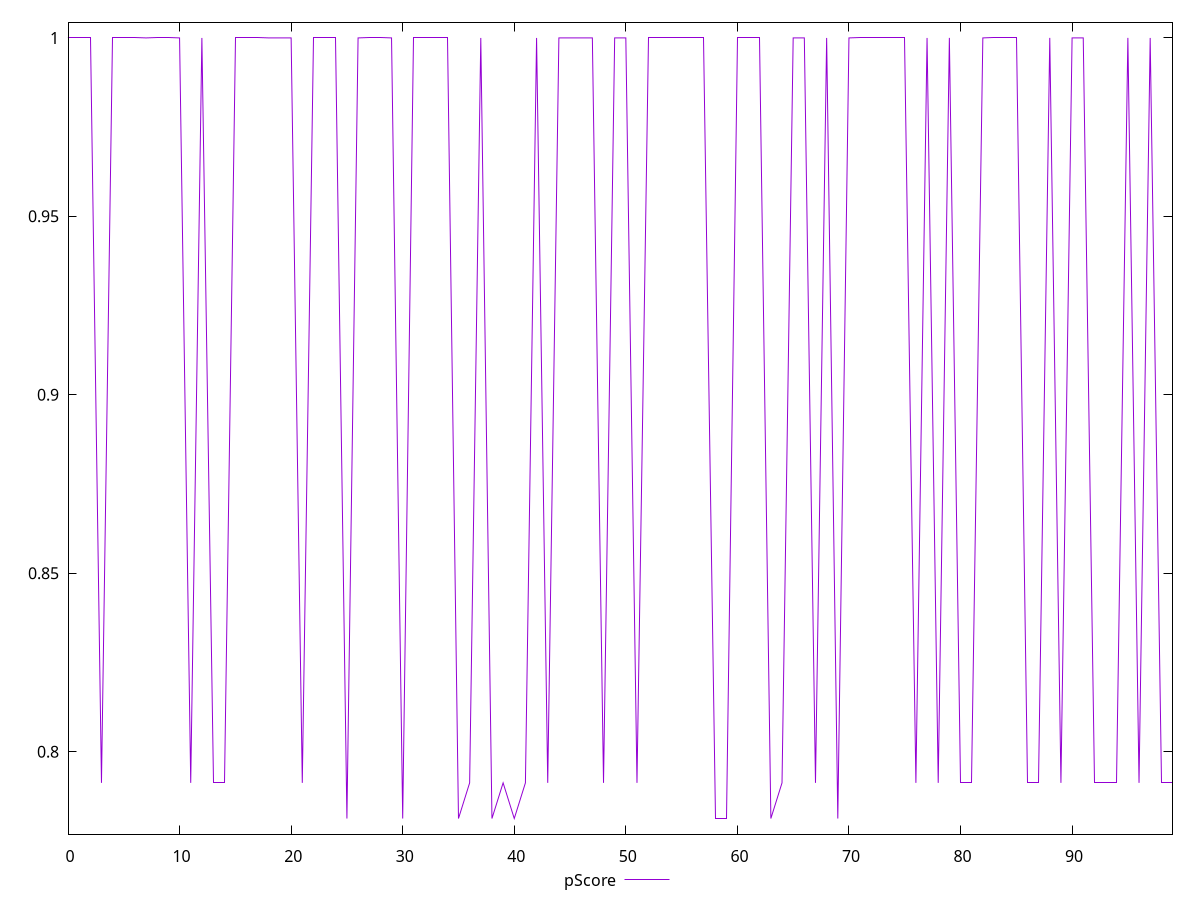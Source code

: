 reset

$pScore <<EOF
0 0.9999999011422622
1 0.9999999011422622
2 0.9999999011422622
3 0.7912509844914699
4 0.9999999011422622
5 0.9999999011422622
6 0.9999999011422622
7 1
8 0.9999999011422622
9 0.9999999011422622
10 1
11 0.7912509844914699
12 0.9999999011422622
13 0.7912509844914699
14 0.7912509844914699
15 0.9999999011422622
16 0.9999999011422622
17 0.9999999011422622
18 1
19 0.9999999011422622
20 1
21 0.7912509844914699
22 0.9999999011422622
23 0.9999999011422622
24 0.9999999011422622
25 0.7812592330863557
26 0.9999999011422622
27 1
28 1
29 0.9999999011422622
30 0.7812592330863557
31 0.9999999011422622
32 0.9999999062050408
33 1
34 1
35 0.7812592330863557
36 0.7912509844914699
37 0.9999999011422622
38 0.7812592330863557
39 0.7912509844914699
40 0.7812592330863557
41 0.7912509844914699
42 0.9999999011422622
43 0.7912509844914699
44 0.9999999011422622
45 1
46 0.9999999011422622
47 1
48 0.7912509844914699
49 0.9999999011422622
50 1
51 0.7912509844914699
52 1
53 1
54 1
55 1
56 0.9999999011422622
57 0.9999999011422622
58 0.7812592330863557
59 0.7812592330863557
60 0.9999999011422622
61 0.9999999011422622
62 0.9999999062050408
63 0.7812592330863557
64 0.7912509844914699
65 0.9999999011422622
66 1
67 0.7912509844914699
68 0.9999999011422622
69 0.7812592330863557
70 0.9999999062050408
71 1
72 1
73 0.9999999011422622
74 0.9999999011422622
75 0.9999999011422622
76 0.7912509844914699
77 0.9999999011422622
78 0.7912509844914699
79 1
80 0.7912509844914699
81 0.7912509844914699
82 1
83 0.9999999011422622
84 0.9999999011422622
85 0.9999999011422622
86 0.7912509844914699
87 0.7912509844914699
88 1
89 0.7912509844914699
90 0.9999999011422622
91 1
92 0.7912509844914699
93 0.7912509844914699
94 0.7912509844914699
95 1
96 0.7912509844914699
97 0.9999999011422622
98 0.7912509844914699
99 0.7912509844914699
EOF

set key outside below
set xrange [0:99]
set yrange [0.7768844177480828:1.0043748153382728]
set trange [0.7768844177480828:1.0043748153382728]
set terminal svg size 640, 500 enhanced background rgb 'white'
set output "reports/report_00032_2021-02-25T10-28-15.087Z/cumulative-layout-shift/samples/agenda/pScore/values.svg"

plot $pScore title "pScore" with line

reset
